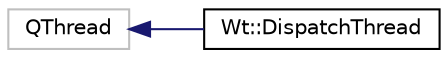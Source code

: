 digraph "Graphical Class Hierarchy"
{
 // LATEX_PDF_SIZE
  edge [fontname="Helvetica",fontsize="10",labelfontname="Helvetica",labelfontsize="10"];
  node [fontname="Helvetica",fontsize="10",shape=record];
  rankdir="LR";
  Node1635 [label="QThread",height=0.2,width=0.4,color="grey75", fillcolor="white", style="filled",tooltip=" "];
  Node1635 -> Node0 [dir="back",color="midnightblue",fontsize="10",style="solid",fontname="Helvetica"];
  Node0 [label="Wt::DispatchThread",height=0.2,width=0.4,color="black", fillcolor="white", style="filled",URL="$classWt_1_1DispatchThread.html",tooltip=" "];
}
